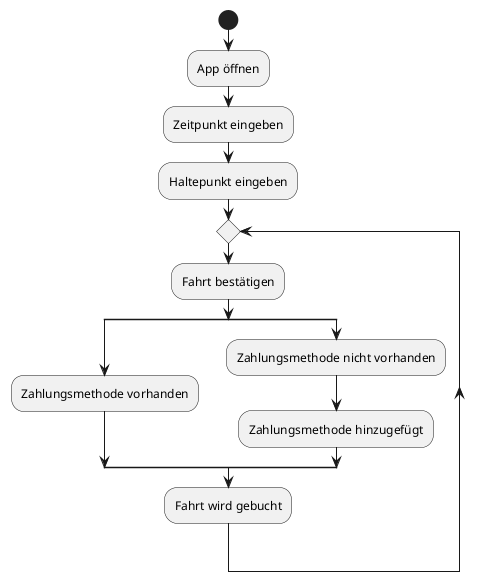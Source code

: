 @startuml
'https://plantuml.com/activity-diagram-beta

start
:App öffnen;
:Zeitpunkt eingeben;
:Haltepunkt eingeben;

repeat
    :Fahrt bestätigen;
split

   :Zahlungsmethode vorhanden;
split again
   :Zahlungsmethode nicht vorhanden;
   'repeat while(Wollen Sie eine Zahlungsmethode hinzufügen?) is (no) not (yes)
        :Zahlungsmethode hinzugefügt;
end split
:Fahrt wird gebucht;

@enduml
